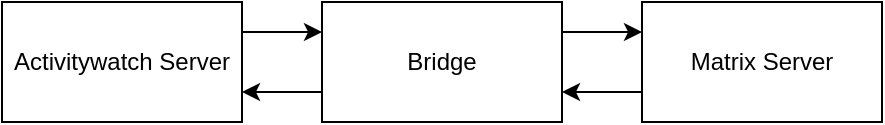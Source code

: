 <mxfile version="13.6.2" type="github">
  <diagram id="R2lEEEUBdFMjLlhIrx00" name="Page-1">
    <mxGraphModel dx="782" dy="432" grid="1" gridSize="10" guides="1" tooltips="1" connect="1" arrows="1" fold="1" page="1" pageScale="1" pageWidth="850" pageHeight="1100" math="0" shadow="0" extFonts="Permanent Marker^https://fonts.googleapis.com/css?family=Permanent+Marker">
      <root>
        <mxCell id="0" />
        <mxCell id="1" parent="0" />
        <mxCell id="r35ePr4NIACd1fAfcxiG-1" style="edgeStyle=orthogonalEdgeStyle;rounded=0;orthogonalLoop=1;jettySize=auto;html=1;exitX=1;exitY=0.25;exitDx=0;exitDy=0;entryX=0;entryY=0.25;entryDx=0;entryDy=0;" edge="1" parent="1" source="kBeq69DackIkNgG58orV-1" target="kBeq69DackIkNgG58orV-3">
          <mxGeometry relative="1" as="geometry" />
        </mxCell>
        <mxCell id="kBeq69DackIkNgG58orV-1" value="&lt;div&gt;Activitywatch Server&lt;/div&gt;" style="whiteSpace=wrap;html=1;" parent="1" vertex="1">
          <mxGeometry x="40" y="40" width="120" height="60" as="geometry" />
        </mxCell>
        <mxCell id="r35ePr4NIACd1fAfcxiG-4" style="edgeStyle=orthogonalEdgeStyle;rounded=0;orthogonalLoop=1;jettySize=auto;html=1;exitX=0;exitY=0.75;exitDx=0;exitDy=0;entryX=1;entryY=0.75;entryDx=0;entryDy=0;" edge="1" parent="1" source="kBeq69DackIkNgG58orV-2" target="kBeq69DackIkNgG58orV-3">
          <mxGeometry relative="1" as="geometry" />
        </mxCell>
        <mxCell id="kBeq69DackIkNgG58orV-2" value="&lt;div&gt;Matrix Server&lt;/div&gt;" style="whiteSpace=wrap;html=1;" parent="1" vertex="1">
          <mxGeometry x="360" y="40" width="120" height="60" as="geometry" />
        </mxCell>
        <mxCell id="r35ePr4NIACd1fAfcxiG-2" style="edgeStyle=orthogonalEdgeStyle;rounded=0;orthogonalLoop=1;jettySize=auto;html=1;exitX=0;exitY=0.75;exitDx=0;exitDy=0;entryX=1;entryY=0.75;entryDx=0;entryDy=0;" edge="1" parent="1" source="kBeq69DackIkNgG58orV-3" target="kBeq69DackIkNgG58orV-1">
          <mxGeometry relative="1" as="geometry" />
        </mxCell>
        <mxCell id="r35ePr4NIACd1fAfcxiG-3" style="edgeStyle=orthogonalEdgeStyle;rounded=0;orthogonalLoop=1;jettySize=auto;html=1;exitX=1;exitY=0.25;exitDx=0;exitDy=0;entryX=0;entryY=0.25;entryDx=0;entryDy=0;" edge="1" parent="1" source="kBeq69DackIkNgG58orV-3" target="kBeq69DackIkNgG58orV-2">
          <mxGeometry relative="1" as="geometry" />
        </mxCell>
        <mxCell id="kBeq69DackIkNgG58orV-3" value="&lt;div&gt;Bridge&lt;br&gt;&lt;/div&gt;" style="whiteSpace=wrap;html=1;" parent="1" vertex="1">
          <mxGeometry x="200" y="40" width="120" height="60" as="geometry" />
        </mxCell>
      </root>
    </mxGraphModel>
  </diagram>
</mxfile>
